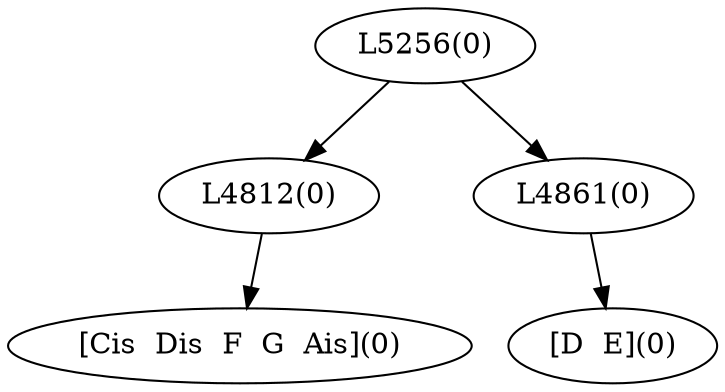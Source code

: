 digraph sample{
"L4812(0)"->"[Cis  Dis  F  G  Ais](0)"
"L4861(0)"->"[D  E](0)"
"L5256(0)"->"L4812(0)"
"L5256(0)"->"L4861(0)"
{rank = min; "L5256(0)"}
{rank = same; "L4812(0)"; "L4861(0)";}
{rank = max; "[Cis  Dis  F  G  Ais](0)"; "[D  E](0)";}
}